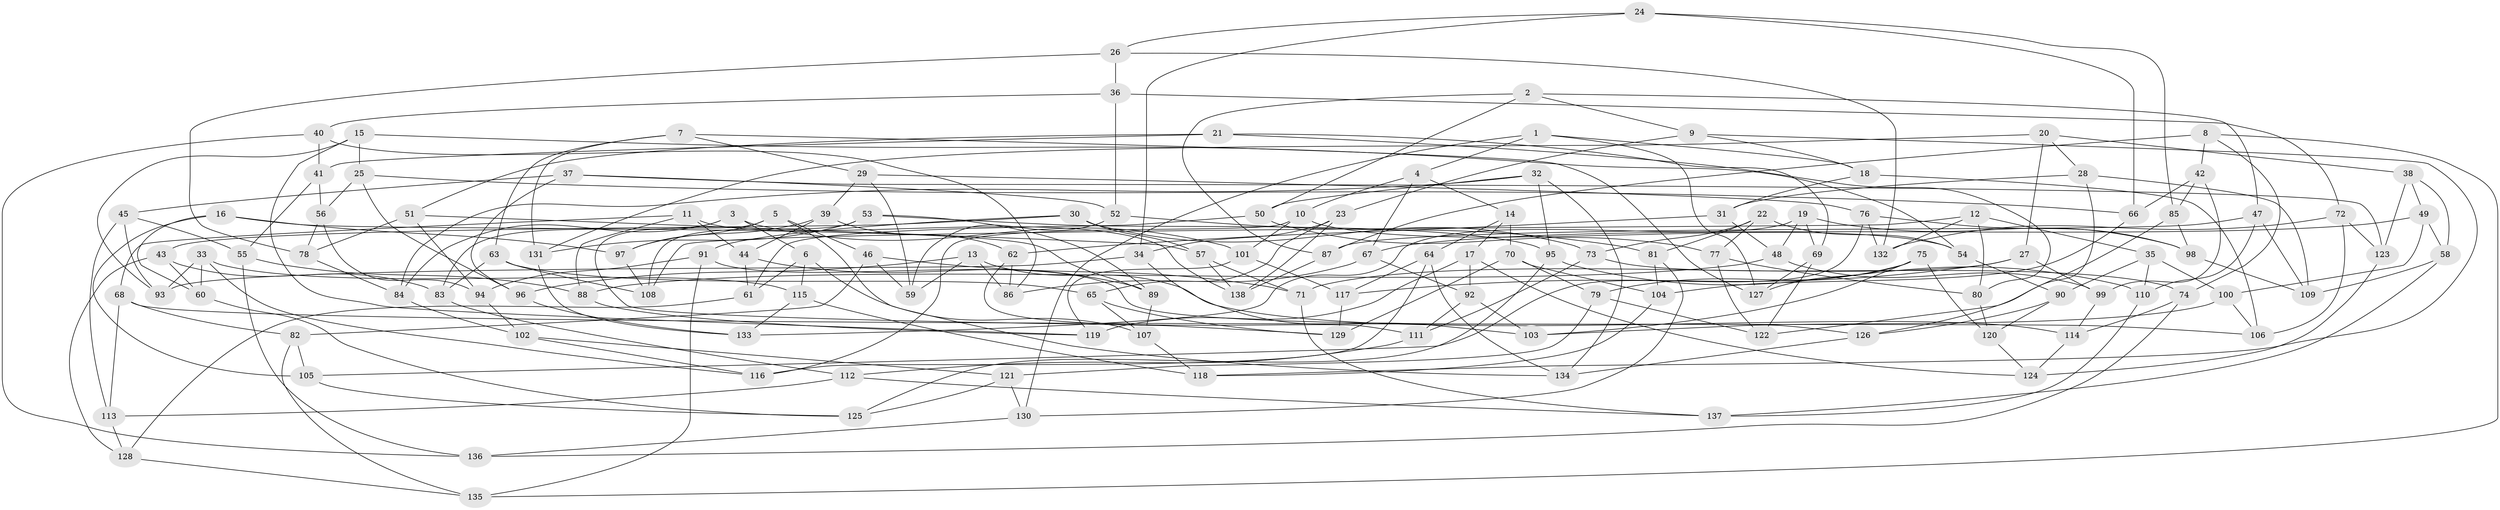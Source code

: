 // Generated by graph-tools (version 1.1) at 2025/26/03/09/25 03:26:59]
// undirected, 138 vertices, 276 edges
graph export_dot {
graph [start="1"]
  node [color=gray90,style=filled];
  1;
  2;
  3;
  4;
  5;
  6;
  7;
  8;
  9;
  10;
  11;
  12;
  13;
  14;
  15;
  16;
  17;
  18;
  19;
  20;
  21;
  22;
  23;
  24;
  25;
  26;
  27;
  28;
  29;
  30;
  31;
  32;
  33;
  34;
  35;
  36;
  37;
  38;
  39;
  40;
  41;
  42;
  43;
  44;
  45;
  46;
  47;
  48;
  49;
  50;
  51;
  52;
  53;
  54;
  55;
  56;
  57;
  58;
  59;
  60;
  61;
  62;
  63;
  64;
  65;
  66;
  67;
  68;
  69;
  70;
  71;
  72;
  73;
  74;
  75;
  76;
  77;
  78;
  79;
  80;
  81;
  82;
  83;
  84;
  85;
  86;
  87;
  88;
  89;
  90;
  91;
  92;
  93;
  94;
  95;
  96;
  97;
  98;
  99;
  100;
  101;
  102;
  103;
  104;
  105;
  106;
  107;
  108;
  109;
  110;
  111;
  112;
  113;
  114;
  115;
  116;
  117;
  118;
  119;
  120;
  121;
  122;
  123;
  124;
  125;
  126;
  127;
  128;
  129;
  130;
  131;
  132;
  133;
  134;
  135;
  136;
  137;
  138;
  1 -- 127;
  1 -- 4;
  1 -- 18;
  1 -- 130;
  2 -- 47;
  2 -- 50;
  2 -- 87;
  2 -- 9;
  3 -- 6;
  3 -- 83;
  3 -- 101;
  3 -- 84;
  4 -- 14;
  4 -- 10;
  4 -- 67;
  5 -- 129;
  5 -- 46;
  5 -- 97;
  5 -- 134;
  6 -- 115;
  6 -- 107;
  6 -- 61;
  7 -- 29;
  7 -- 131;
  7 -- 127;
  7 -- 63;
  8 -- 135;
  8 -- 74;
  8 -- 42;
  8 -- 87;
  9 -- 23;
  9 -- 18;
  9 -- 118;
  10 -- 101;
  10 -- 116;
  10 -- 54;
  11 -- 68;
  11 -- 44;
  11 -- 88;
  11 -- 138;
  12 -- 35;
  12 -- 80;
  12 -- 108;
  12 -- 132;
  13 -- 86;
  13 -- 59;
  13 -- 114;
  13 -- 96;
  14 -- 70;
  14 -- 64;
  14 -- 17;
  15 -- 93;
  15 -- 25;
  15 -- 54;
  15 -- 119;
  16 -- 89;
  16 -- 60;
  16 -- 97;
  16 -- 105;
  17 -- 124;
  17 -- 119;
  17 -- 92;
  18 -- 106;
  18 -- 31;
  19 -- 98;
  19 -- 48;
  19 -- 69;
  19 -- 133;
  20 -- 38;
  20 -- 28;
  20 -- 27;
  20 -- 131;
  21 -- 80;
  21 -- 69;
  21 -- 41;
  21 -- 51;
  22 -- 77;
  22 -- 54;
  22 -- 81;
  22 -- 73;
  23 -- 65;
  23 -- 138;
  23 -- 34;
  24 -- 34;
  24 -- 26;
  24 -- 66;
  24 -- 85;
  25 -- 96;
  25 -- 66;
  25 -- 56;
  26 -- 36;
  26 -- 78;
  26 -- 132;
  27 -- 99;
  27 -- 117;
  27 -- 71;
  28 -- 126;
  28 -- 31;
  28 -- 109;
  29 -- 76;
  29 -- 59;
  29 -- 39;
  30 -- 43;
  30 -- 73;
  30 -- 57;
  30 -- 91;
  31 -- 62;
  31 -- 48;
  32 -- 134;
  32 -- 50;
  32 -- 95;
  32 -- 84;
  33 -- 116;
  33 -- 93;
  33 -- 115;
  33 -- 60;
  34 -- 93;
  34 -- 103;
  35 -- 110;
  35 -- 90;
  35 -- 100;
  36 -- 52;
  36 -- 40;
  36 -- 72;
  37 -- 45;
  37 -- 96;
  37 -- 123;
  37 -- 52;
  38 -- 58;
  38 -- 123;
  38 -- 49;
  39 -- 62;
  39 -- 44;
  39 -- 97;
  40 -- 136;
  40 -- 86;
  40 -- 41;
  41 -- 56;
  41 -- 55;
  42 -- 66;
  42 -- 99;
  42 -- 85;
  43 -- 60;
  43 -- 83;
  43 -- 128;
  44 -- 61;
  44 -- 89;
  45 -- 93;
  45 -- 55;
  45 -- 113;
  46 -- 82;
  46 -- 59;
  46 -- 71;
  47 -- 110;
  47 -- 87;
  47 -- 109;
  48 -- 99;
  48 -- 88;
  49 -- 58;
  49 -- 67;
  49 -- 100;
  50 -- 77;
  50 -- 61;
  51 -- 94;
  51 -- 78;
  51 -- 57;
  52 -- 81;
  52 -- 59;
  53 -- 108;
  53 -- 89;
  53 -- 131;
  53 -- 95;
  54 -- 90;
  55 -- 136;
  55 -- 88;
  56 -- 94;
  56 -- 78;
  57 -- 138;
  57 -- 71;
  58 -- 109;
  58 -- 137;
  60 -- 125;
  61 -- 128;
  62 -- 111;
  62 -- 86;
  63 -- 83;
  63 -- 65;
  63 -- 108;
  64 -- 134;
  64 -- 117;
  64 -- 116;
  65 -- 107;
  65 -- 129;
  66 -- 104;
  67 -- 86;
  67 -- 92;
  68 -- 106;
  68 -- 113;
  68 -- 82;
  69 -- 127;
  69 -- 122;
  70 -- 79;
  70 -- 104;
  70 -- 129;
  71 -- 137;
  72 -- 132;
  72 -- 123;
  72 -- 106;
  73 -- 74;
  73 -- 111;
  74 -- 114;
  74 -- 136;
  75 -- 79;
  75 -- 103;
  75 -- 127;
  75 -- 120;
  76 -- 105;
  76 -- 132;
  76 -- 98;
  77 -- 122;
  77 -- 80;
  78 -- 84;
  79 -- 121;
  79 -- 122;
  80 -- 120;
  81 -- 130;
  81 -- 104;
  82 -- 105;
  82 -- 135;
  83 -- 112;
  84 -- 102;
  85 -- 122;
  85 -- 98;
  87 -- 138;
  88 -- 119;
  89 -- 107;
  90 -- 120;
  90 -- 126;
  91 -- 126;
  91 -- 94;
  91 -- 135;
  92 -- 103;
  92 -- 111;
  94 -- 102;
  95 -- 110;
  95 -- 125;
  96 -- 133;
  97 -- 108;
  98 -- 109;
  99 -- 114;
  100 -- 106;
  100 -- 103;
  101 -- 117;
  101 -- 119;
  102 -- 116;
  102 -- 121;
  104 -- 118;
  105 -- 125;
  107 -- 118;
  110 -- 137;
  111 -- 112;
  112 -- 137;
  112 -- 113;
  113 -- 128;
  114 -- 124;
  115 -- 118;
  115 -- 133;
  117 -- 129;
  120 -- 124;
  121 -- 130;
  121 -- 125;
  123 -- 124;
  126 -- 134;
  128 -- 135;
  130 -- 136;
  131 -- 133;
}
